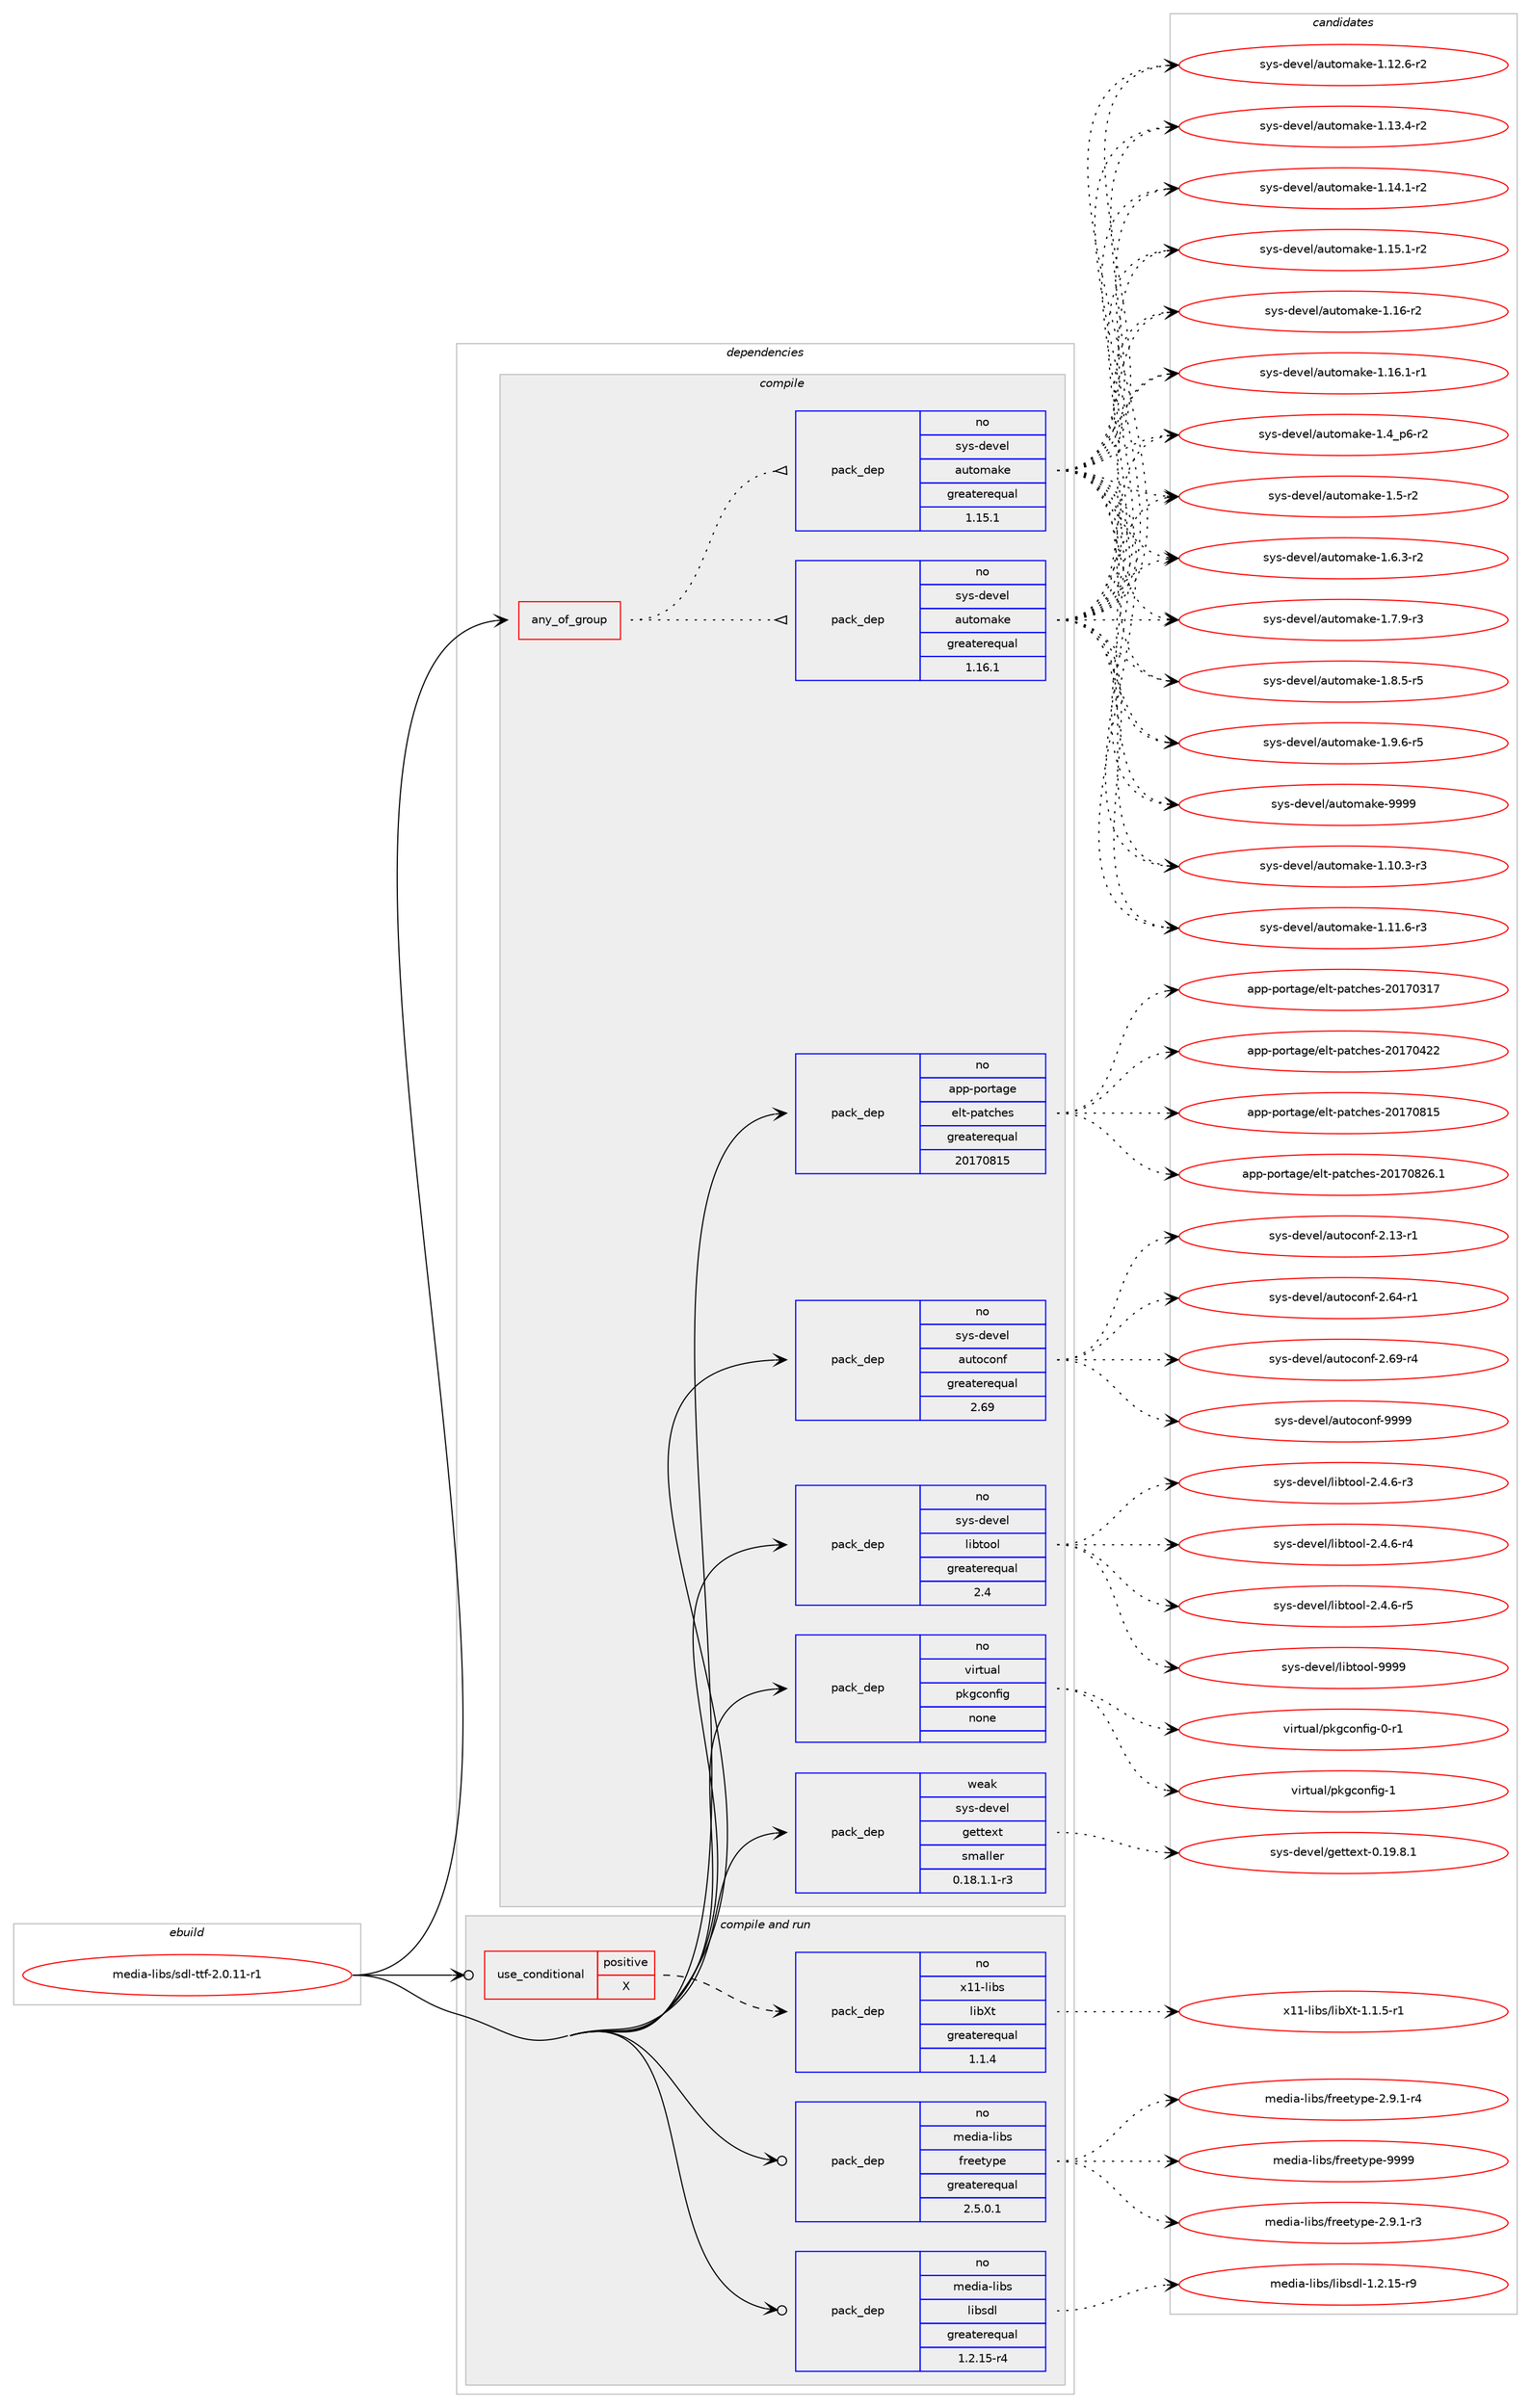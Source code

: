 digraph prolog {

# *************
# Graph options
# *************

newrank=true;
concentrate=true;
compound=true;
graph [rankdir=LR,fontname=Helvetica,fontsize=10,ranksep=1.5];#, ranksep=2.5, nodesep=0.2];
edge  [arrowhead=vee];
node  [fontname=Helvetica,fontsize=10];

# **********
# The ebuild
# **********

subgraph cluster_leftcol {
color=gray;
rank=same;
label=<<i>ebuild</i>>;
id [label="media-libs/sdl-ttf-2.0.11-r1", color=red, width=4, href="../media-libs/sdl-ttf-2.0.11-r1.svg"];
}

# ****************
# The dependencies
# ****************

subgraph cluster_midcol {
color=gray;
label=<<i>dependencies</i>>;
subgraph cluster_compile {
fillcolor="#eeeeee";
style=filled;
label=<<i>compile</i>>;
subgraph any25314 {
dependency1618093 [label=<<TABLE BORDER="0" CELLBORDER="1" CELLSPACING="0" CELLPADDING="4"><TR><TD CELLPADDING="10">any_of_group</TD></TR></TABLE>>, shape=none, color=red];subgraph pack1156168 {
dependency1618094 [label=<<TABLE BORDER="0" CELLBORDER="1" CELLSPACING="0" CELLPADDING="4" WIDTH="220"><TR><TD ROWSPAN="6" CELLPADDING="30">pack_dep</TD></TR><TR><TD WIDTH="110">no</TD></TR><TR><TD>sys-devel</TD></TR><TR><TD>automake</TD></TR><TR><TD>greaterequal</TD></TR><TR><TD>1.16.1</TD></TR></TABLE>>, shape=none, color=blue];
}
dependency1618093:e -> dependency1618094:w [weight=20,style="dotted",arrowhead="oinv"];
subgraph pack1156169 {
dependency1618095 [label=<<TABLE BORDER="0" CELLBORDER="1" CELLSPACING="0" CELLPADDING="4" WIDTH="220"><TR><TD ROWSPAN="6" CELLPADDING="30">pack_dep</TD></TR><TR><TD WIDTH="110">no</TD></TR><TR><TD>sys-devel</TD></TR><TR><TD>automake</TD></TR><TR><TD>greaterequal</TD></TR><TR><TD>1.15.1</TD></TR></TABLE>>, shape=none, color=blue];
}
dependency1618093:e -> dependency1618095:w [weight=20,style="dotted",arrowhead="oinv"];
}
id:e -> dependency1618093:w [weight=20,style="solid",arrowhead="vee"];
subgraph pack1156170 {
dependency1618096 [label=<<TABLE BORDER="0" CELLBORDER="1" CELLSPACING="0" CELLPADDING="4" WIDTH="220"><TR><TD ROWSPAN="6" CELLPADDING="30">pack_dep</TD></TR><TR><TD WIDTH="110">no</TD></TR><TR><TD>app-portage</TD></TR><TR><TD>elt-patches</TD></TR><TR><TD>greaterequal</TD></TR><TR><TD>20170815</TD></TR></TABLE>>, shape=none, color=blue];
}
id:e -> dependency1618096:w [weight=20,style="solid",arrowhead="vee"];
subgraph pack1156171 {
dependency1618097 [label=<<TABLE BORDER="0" CELLBORDER="1" CELLSPACING="0" CELLPADDING="4" WIDTH="220"><TR><TD ROWSPAN="6" CELLPADDING="30">pack_dep</TD></TR><TR><TD WIDTH="110">no</TD></TR><TR><TD>sys-devel</TD></TR><TR><TD>autoconf</TD></TR><TR><TD>greaterequal</TD></TR><TR><TD>2.69</TD></TR></TABLE>>, shape=none, color=blue];
}
id:e -> dependency1618097:w [weight=20,style="solid",arrowhead="vee"];
subgraph pack1156172 {
dependency1618098 [label=<<TABLE BORDER="0" CELLBORDER="1" CELLSPACING="0" CELLPADDING="4" WIDTH="220"><TR><TD ROWSPAN="6" CELLPADDING="30">pack_dep</TD></TR><TR><TD WIDTH="110">no</TD></TR><TR><TD>sys-devel</TD></TR><TR><TD>libtool</TD></TR><TR><TD>greaterequal</TD></TR><TR><TD>2.4</TD></TR></TABLE>>, shape=none, color=blue];
}
id:e -> dependency1618098:w [weight=20,style="solid",arrowhead="vee"];
subgraph pack1156173 {
dependency1618099 [label=<<TABLE BORDER="0" CELLBORDER="1" CELLSPACING="0" CELLPADDING="4" WIDTH="220"><TR><TD ROWSPAN="6" CELLPADDING="30">pack_dep</TD></TR><TR><TD WIDTH="110">no</TD></TR><TR><TD>virtual</TD></TR><TR><TD>pkgconfig</TD></TR><TR><TD>none</TD></TR><TR><TD></TD></TR></TABLE>>, shape=none, color=blue];
}
id:e -> dependency1618099:w [weight=20,style="solid",arrowhead="vee"];
subgraph pack1156174 {
dependency1618100 [label=<<TABLE BORDER="0" CELLBORDER="1" CELLSPACING="0" CELLPADDING="4" WIDTH="220"><TR><TD ROWSPAN="6" CELLPADDING="30">pack_dep</TD></TR><TR><TD WIDTH="110">weak</TD></TR><TR><TD>sys-devel</TD></TR><TR><TD>gettext</TD></TR><TR><TD>smaller</TD></TR><TR><TD>0.18.1.1-r3</TD></TR></TABLE>>, shape=none, color=blue];
}
id:e -> dependency1618100:w [weight=20,style="solid",arrowhead="vee"];
}
subgraph cluster_compileandrun {
fillcolor="#eeeeee";
style=filled;
label=<<i>compile and run</i>>;
subgraph cond435863 {
dependency1618101 [label=<<TABLE BORDER="0" CELLBORDER="1" CELLSPACING="0" CELLPADDING="4"><TR><TD ROWSPAN="3" CELLPADDING="10">use_conditional</TD></TR><TR><TD>positive</TD></TR><TR><TD>X</TD></TR></TABLE>>, shape=none, color=red];
subgraph pack1156175 {
dependency1618102 [label=<<TABLE BORDER="0" CELLBORDER="1" CELLSPACING="0" CELLPADDING="4" WIDTH="220"><TR><TD ROWSPAN="6" CELLPADDING="30">pack_dep</TD></TR><TR><TD WIDTH="110">no</TD></TR><TR><TD>x11-libs</TD></TR><TR><TD>libXt</TD></TR><TR><TD>greaterequal</TD></TR><TR><TD>1.1.4</TD></TR></TABLE>>, shape=none, color=blue];
}
dependency1618101:e -> dependency1618102:w [weight=20,style="dashed",arrowhead="vee"];
}
id:e -> dependency1618101:w [weight=20,style="solid",arrowhead="odotvee"];
subgraph pack1156176 {
dependency1618103 [label=<<TABLE BORDER="0" CELLBORDER="1" CELLSPACING="0" CELLPADDING="4" WIDTH="220"><TR><TD ROWSPAN="6" CELLPADDING="30">pack_dep</TD></TR><TR><TD WIDTH="110">no</TD></TR><TR><TD>media-libs</TD></TR><TR><TD>freetype</TD></TR><TR><TD>greaterequal</TD></TR><TR><TD>2.5.0.1</TD></TR></TABLE>>, shape=none, color=blue];
}
id:e -> dependency1618103:w [weight=20,style="solid",arrowhead="odotvee"];
subgraph pack1156177 {
dependency1618104 [label=<<TABLE BORDER="0" CELLBORDER="1" CELLSPACING="0" CELLPADDING="4" WIDTH="220"><TR><TD ROWSPAN="6" CELLPADDING="30">pack_dep</TD></TR><TR><TD WIDTH="110">no</TD></TR><TR><TD>media-libs</TD></TR><TR><TD>libsdl</TD></TR><TR><TD>greaterequal</TD></TR><TR><TD>1.2.15-r4</TD></TR></TABLE>>, shape=none, color=blue];
}
id:e -> dependency1618104:w [weight=20,style="solid",arrowhead="odotvee"];
}
subgraph cluster_run {
fillcolor="#eeeeee";
style=filled;
label=<<i>run</i>>;
}
}

# **************
# The candidates
# **************

subgraph cluster_choices {
rank=same;
color=gray;
label=<<i>candidates</i>>;

subgraph choice1156168 {
color=black;
nodesep=1;
choice11512111545100101118101108479711711611110997107101454946494846514511451 [label="sys-devel/automake-1.10.3-r3", color=red, width=4,href="../sys-devel/automake-1.10.3-r3.svg"];
choice11512111545100101118101108479711711611110997107101454946494946544511451 [label="sys-devel/automake-1.11.6-r3", color=red, width=4,href="../sys-devel/automake-1.11.6-r3.svg"];
choice11512111545100101118101108479711711611110997107101454946495046544511450 [label="sys-devel/automake-1.12.6-r2", color=red, width=4,href="../sys-devel/automake-1.12.6-r2.svg"];
choice11512111545100101118101108479711711611110997107101454946495146524511450 [label="sys-devel/automake-1.13.4-r2", color=red, width=4,href="../sys-devel/automake-1.13.4-r2.svg"];
choice11512111545100101118101108479711711611110997107101454946495246494511450 [label="sys-devel/automake-1.14.1-r2", color=red, width=4,href="../sys-devel/automake-1.14.1-r2.svg"];
choice11512111545100101118101108479711711611110997107101454946495346494511450 [label="sys-devel/automake-1.15.1-r2", color=red, width=4,href="../sys-devel/automake-1.15.1-r2.svg"];
choice1151211154510010111810110847971171161111099710710145494649544511450 [label="sys-devel/automake-1.16-r2", color=red, width=4,href="../sys-devel/automake-1.16-r2.svg"];
choice11512111545100101118101108479711711611110997107101454946495446494511449 [label="sys-devel/automake-1.16.1-r1", color=red, width=4,href="../sys-devel/automake-1.16.1-r1.svg"];
choice115121115451001011181011084797117116111109971071014549465295112544511450 [label="sys-devel/automake-1.4_p6-r2", color=red, width=4,href="../sys-devel/automake-1.4_p6-r2.svg"];
choice11512111545100101118101108479711711611110997107101454946534511450 [label="sys-devel/automake-1.5-r2", color=red, width=4,href="../sys-devel/automake-1.5-r2.svg"];
choice115121115451001011181011084797117116111109971071014549465446514511450 [label="sys-devel/automake-1.6.3-r2", color=red, width=4,href="../sys-devel/automake-1.6.3-r2.svg"];
choice115121115451001011181011084797117116111109971071014549465546574511451 [label="sys-devel/automake-1.7.9-r3", color=red, width=4,href="../sys-devel/automake-1.7.9-r3.svg"];
choice115121115451001011181011084797117116111109971071014549465646534511453 [label="sys-devel/automake-1.8.5-r5", color=red, width=4,href="../sys-devel/automake-1.8.5-r5.svg"];
choice115121115451001011181011084797117116111109971071014549465746544511453 [label="sys-devel/automake-1.9.6-r5", color=red, width=4,href="../sys-devel/automake-1.9.6-r5.svg"];
choice115121115451001011181011084797117116111109971071014557575757 [label="sys-devel/automake-9999", color=red, width=4,href="../sys-devel/automake-9999.svg"];
dependency1618094:e -> choice11512111545100101118101108479711711611110997107101454946494846514511451:w [style=dotted,weight="100"];
dependency1618094:e -> choice11512111545100101118101108479711711611110997107101454946494946544511451:w [style=dotted,weight="100"];
dependency1618094:e -> choice11512111545100101118101108479711711611110997107101454946495046544511450:w [style=dotted,weight="100"];
dependency1618094:e -> choice11512111545100101118101108479711711611110997107101454946495146524511450:w [style=dotted,weight="100"];
dependency1618094:e -> choice11512111545100101118101108479711711611110997107101454946495246494511450:w [style=dotted,weight="100"];
dependency1618094:e -> choice11512111545100101118101108479711711611110997107101454946495346494511450:w [style=dotted,weight="100"];
dependency1618094:e -> choice1151211154510010111810110847971171161111099710710145494649544511450:w [style=dotted,weight="100"];
dependency1618094:e -> choice11512111545100101118101108479711711611110997107101454946495446494511449:w [style=dotted,weight="100"];
dependency1618094:e -> choice115121115451001011181011084797117116111109971071014549465295112544511450:w [style=dotted,weight="100"];
dependency1618094:e -> choice11512111545100101118101108479711711611110997107101454946534511450:w [style=dotted,weight="100"];
dependency1618094:e -> choice115121115451001011181011084797117116111109971071014549465446514511450:w [style=dotted,weight="100"];
dependency1618094:e -> choice115121115451001011181011084797117116111109971071014549465546574511451:w [style=dotted,weight="100"];
dependency1618094:e -> choice115121115451001011181011084797117116111109971071014549465646534511453:w [style=dotted,weight="100"];
dependency1618094:e -> choice115121115451001011181011084797117116111109971071014549465746544511453:w [style=dotted,weight="100"];
dependency1618094:e -> choice115121115451001011181011084797117116111109971071014557575757:w [style=dotted,weight="100"];
}
subgraph choice1156169 {
color=black;
nodesep=1;
choice11512111545100101118101108479711711611110997107101454946494846514511451 [label="sys-devel/automake-1.10.3-r3", color=red, width=4,href="../sys-devel/automake-1.10.3-r3.svg"];
choice11512111545100101118101108479711711611110997107101454946494946544511451 [label="sys-devel/automake-1.11.6-r3", color=red, width=4,href="../sys-devel/automake-1.11.6-r3.svg"];
choice11512111545100101118101108479711711611110997107101454946495046544511450 [label="sys-devel/automake-1.12.6-r2", color=red, width=4,href="../sys-devel/automake-1.12.6-r2.svg"];
choice11512111545100101118101108479711711611110997107101454946495146524511450 [label="sys-devel/automake-1.13.4-r2", color=red, width=4,href="../sys-devel/automake-1.13.4-r2.svg"];
choice11512111545100101118101108479711711611110997107101454946495246494511450 [label="sys-devel/automake-1.14.1-r2", color=red, width=4,href="../sys-devel/automake-1.14.1-r2.svg"];
choice11512111545100101118101108479711711611110997107101454946495346494511450 [label="sys-devel/automake-1.15.1-r2", color=red, width=4,href="../sys-devel/automake-1.15.1-r2.svg"];
choice1151211154510010111810110847971171161111099710710145494649544511450 [label="sys-devel/automake-1.16-r2", color=red, width=4,href="../sys-devel/automake-1.16-r2.svg"];
choice11512111545100101118101108479711711611110997107101454946495446494511449 [label="sys-devel/automake-1.16.1-r1", color=red, width=4,href="../sys-devel/automake-1.16.1-r1.svg"];
choice115121115451001011181011084797117116111109971071014549465295112544511450 [label="sys-devel/automake-1.4_p6-r2", color=red, width=4,href="../sys-devel/automake-1.4_p6-r2.svg"];
choice11512111545100101118101108479711711611110997107101454946534511450 [label="sys-devel/automake-1.5-r2", color=red, width=4,href="../sys-devel/automake-1.5-r2.svg"];
choice115121115451001011181011084797117116111109971071014549465446514511450 [label="sys-devel/automake-1.6.3-r2", color=red, width=4,href="../sys-devel/automake-1.6.3-r2.svg"];
choice115121115451001011181011084797117116111109971071014549465546574511451 [label="sys-devel/automake-1.7.9-r3", color=red, width=4,href="../sys-devel/automake-1.7.9-r3.svg"];
choice115121115451001011181011084797117116111109971071014549465646534511453 [label="sys-devel/automake-1.8.5-r5", color=red, width=4,href="../sys-devel/automake-1.8.5-r5.svg"];
choice115121115451001011181011084797117116111109971071014549465746544511453 [label="sys-devel/automake-1.9.6-r5", color=red, width=4,href="../sys-devel/automake-1.9.6-r5.svg"];
choice115121115451001011181011084797117116111109971071014557575757 [label="sys-devel/automake-9999", color=red, width=4,href="../sys-devel/automake-9999.svg"];
dependency1618095:e -> choice11512111545100101118101108479711711611110997107101454946494846514511451:w [style=dotted,weight="100"];
dependency1618095:e -> choice11512111545100101118101108479711711611110997107101454946494946544511451:w [style=dotted,weight="100"];
dependency1618095:e -> choice11512111545100101118101108479711711611110997107101454946495046544511450:w [style=dotted,weight="100"];
dependency1618095:e -> choice11512111545100101118101108479711711611110997107101454946495146524511450:w [style=dotted,weight="100"];
dependency1618095:e -> choice11512111545100101118101108479711711611110997107101454946495246494511450:w [style=dotted,weight="100"];
dependency1618095:e -> choice11512111545100101118101108479711711611110997107101454946495346494511450:w [style=dotted,weight="100"];
dependency1618095:e -> choice1151211154510010111810110847971171161111099710710145494649544511450:w [style=dotted,weight="100"];
dependency1618095:e -> choice11512111545100101118101108479711711611110997107101454946495446494511449:w [style=dotted,weight="100"];
dependency1618095:e -> choice115121115451001011181011084797117116111109971071014549465295112544511450:w [style=dotted,weight="100"];
dependency1618095:e -> choice11512111545100101118101108479711711611110997107101454946534511450:w [style=dotted,weight="100"];
dependency1618095:e -> choice115121115451001011181011084797117116111109971071014549465446514511450:w [style=dotted,weight="100"];
dependency1618095:e -> choice115121115451001011181011084797117116111109971071014549465546574511451:w [style=dotted,weight="100"];
dependency1618095:e -> choice115121115451001011181011084797117116111109971071014549465646534511453:w [style=dotted,weight="100"];
dependency1618095:e -> choice115121115451001011181011084797117116111109971071014549465746544511453:w [style=dotted,weight="100"];
dependency1618095:e -> choice115121115451001011181011084797117116111109971071014557575757:w [style=dotted,weight="100"];
}
subgraph choice1156170 {
color=black;
nodesep=1;
choice97112112451121111141169710310147101108116451129711699104101115455048495548514955 [label="app-portage/elt-patches-20170317", color=red, width=4,href="../app-portage/elt-patches-20170317.svg"];
choice97112112451121111141169710310147101108116451129711699104101115455048495548525050 [label="app-portage/elt-patches-20170422", color=red, width=4,href="../app-portage/elt-patches-20170422.svg"];
choice97112112451121111141169710310147101108116451129711699104101115455048495548564953 [label="app-portage/elt-patches-20170815", color=red, width=4,href="../app-portage/elt-patches-20170815.svg"];
choice971121124511211111411697103101471011081164511297116991041011154550484955485650544649 [label="app-portage/elt-patches-20170826.1", color=red, width=4,href="../app-portage/elt-patches-20170826.1.svg"];
dependency1618096:e -> choice97112112451121111141169710310147101108116451129711699104101115455048495548514955:w [style=dotted,weight="100"];
dependency1618096:e -> choice97112112451121111141169710310147101108116451129711699104101115455048495548525050:w [style=dotted,weight="100"];
dependency1618096:e -> choice97112112451121111141169710310147101108116451129711699104101115455048495548564953:w [style=dotted,weight="100"];
dependency1618096:e -> choice971121124511211111411697103101471011081164511297116991041011154550484955485650544649:w [style=dotted,weight="100"];
}
subgraph choice1156171 {
color=black;
nodesep=1;
choice1151211154510010111810110847971171161119911111010245504649514511449 [label="sys-devel/autoconf-2.13-r1", color=red, width=4,href="../sys-devel/autoconf-2.13-r1.svg"];
choice1151211154510010111810110847971171161119911111010245504654524511449 [label="sys-devel/autoconf-2.64-r1", color=red, width=4,href="../sys-devel/autoconf-2.64-r1.svg"];
choice1151211154510010111810110847971171161119911111010245504654574511452 [label="sys-devel/autoconf-2.69-r4", color=red, width=4,href="../sys-devel/autoconf-2.69-r4.svg"];
choice115121115451001011181011084797117116111991111101024557575757 [label="sys-devel/autoconf-9999", color=red, width=4,href="../sys-devel/autoconf-9999.svg"];
dependency1618097:e -> choice1151211154510010111810110847971171161119911111010245504649514511449:w [style=dotted,weight="100"];
dependency1618097:e -> choice1151211154510010111810110847971171161119911111010245504654524511449:w [style=dotted,weight="100"];
dependency1618097:e -> choice1151211154510010111810110847971171161119911111010245504654574511452:w [style=dotted,weight="100"];
dependency1618097:e -> choice115121115451001011181011084797117116111991111101024557575757:w [style=dotted,weight="100"];
}
subgraph choice1156172 {
color=black;
nodesep=1;
choice1151211154510010111810110847108105981161111111084550465246544511451 [label="sys-devel/libtool-2.4.6-r3", color=red, width=4,href="../sys-devel/libtool-2.4.6-r3.svg"];
choice1151211154510010111810110847108105981161111111084550465246544511452 [label="sys-devel/libtool-2.4.6-r4", color=red, width=4,href="../sys-devel/libtool-2.4.6-r4.svg"];
choice1151211154510010111810110847108105981161111111084550465246544511453 [label="sys-devel/libtool-2.4.6-r5", color=red, width=4,href="../sys-devel/libtool-2.4.6-r5.svg"];
choice1151211154510010111810110847108105981161111111084557575757 [label="sys-devel/libtool-9999", color=red, width=4,href="../sys-devel/libtool-9999.svg"];
dependency1618098:e -> choice1151211154510010111810110847108105981161111111084550465246544511451:w [style=dotted,weight="100"];
dependency1618098:e -> choice1151211154510010111810110847108105981161111111084550465246544511452:w [style=dotted,weight="100"];
dependency1618098:e -> choice1151211154510010111810110847108105981161111111084550465246544511453:w [style=dotted,weight="100"];
dependency1618098:e -> choice1151211154510010111810110847108105981161111111084557575757:w [style=dotted,weight="100"];
}
subgraph choice1156173 {
color=black;
nodesep=1;
choice11810511411611797108471121071039911111010210510345484511449 [label="virtual/pkgconfig-0-r1", color=red, width=4,href="../virtual/pkgconfig-0-r1.svg"];
choice1181051141161179710847112107103991111101021051034549 [label="virtual/pkgconfig-1", color=red, width=4,href="../virtual/pkgconfig-1.svg"];
dependency1618099:e -> choice11810511411611797108471121071039911111010210510345484511449:w [style=dotted,weight="100"];
dependency1618099:e -> choice1181051141161179710847112107103991111101021051034549:w [style=dotted,weight="100"];
}
subgraph choice1156174 {
color=black;
nodesep=1;
choice1151211154510010111810110847103101116116101120116454846495746564649 [label="sys-devel/gettext-0.19.8.1", color=red, width=4,href="../sys-devel/gettext-0.19.8.1.svg"];
dependency1618100:e -> choice1151211154510010111810110847103101116116101120116454846495746564649:w [style=dotted,weight="100"];
}
subgraph choice1156175 {
color=black;
nodesep=1;
choice120494945108105981154710810598881164549464946534511449 [label="x11-libs/libXt-1.1.5-r1", color=red, width=4,href="../x11-libs/libXt-1.1.5-r1.svg"];
dependency1618102:e -> choice120494945108105981154710810598881164549464946534511449:w [style=dotted,weight="100"];
}
subgraph choice1156176 {
color=black;
nodesep=1;
choice109101100105974510810598115471021141011011161211121014550465746494511451 [label="media-libs/freetype-2.9.1-r3", color=red, width=4,href="../media-libs/freetype-2.9.1-r3.svg"];
choice109101100105974510810598115471021141011011161211121014550465746494511452 [label="media-libs/freetype-2.9.1-r4", color=red, width=4,href="../media-libs/freetype-2.9.1-r4.svg"];
choice109101100105974510810598115471021141011011161211121014557575757 [label="media-libs/freetype-9999", color=red, width=4,href="../media-libs/freetype-9999.svg"];
dependency1618103:e -> choice109101100105974510810598115471021141011011161211121014550465746494511451:w [style=dotted,weight="100"];
dependency1618103:e -> choice109101100105974510810598115471021141011011161211121014550465746494511452:w [style=dotted,weight="100"];
dependency1618103:e -> choice109101100105974510810598115471021141011011161211121014557575757:w [style=dotted,weight="100"];
}
subgraph choice1156177 {
color=black;
nodesep=1;
choice1091011001059745108105981154710810598115100108454946504649534511457 [label="media-libs/libsdl-1.2.15-r9", color=red, width=4,href="../media-libs/libsdl-1.2.15-r9.svg"];
dependency1618104:e -> choice1091011001059745108105981154710810598115100108454946504649534511457:w [style=dotted,weight="100"];
}
}

}
